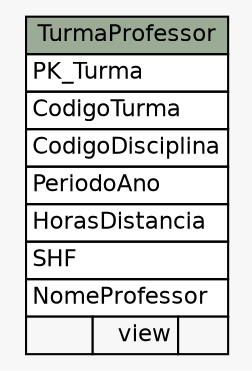 // dot 2.36.0 on Linux 3.13.0-24-generic
// SchemaSpy rev 590
digraph "TurmaProfessor" {
  graph [
    rankdir="RL"
    bgcolor="#f7f7f7"
    nodesep="0.18"
    ranksep="0.46"
    fontname="Helvetica"
    fontsize="11"
  ];
  node [
    fontname="Helvetica"
    fontsize="11"
    shape="plaintext"
  ];
  edge [
    arrowsize="0.8"
  ];
  "TurmaProfessor" [
    label=<
    <TABLE BORDER="0" CELLBORDER="1" CELLSPACING="0" BGCOLOR="#ffffff">
      <TR><TD COLSPAN="3" BGCOLOR="#9bab96" ALIGN="CENTER">TurmaProfessor</TD></TR>
      <TR><TD PORT="PK_Turma" COLSPAN="3" ALIGN="LEFT">PK_Turma</TD></TR>
      <TR><TD PORT="CodigoTurma" COLSPAN="3" ALIGN="LEFT">CodigoTurma</TD></TR>
      <TR><TD PORT="CodigoDisciplina" COLSPAN="3" ALIGN="LEFT">CodigoDisciplina</TD></TR>
      <TR><TD PORT="PeriodoAno" COLSPAN="3" ALIGN="LEFT">PeriodoAno</TD></TR>
      <TR><TD PORT="HorasDistancia" COLSPAN="3" ALIGN="LEFT">HorasDistancia</TD></TR>
      <TR><TD PORT="SHF" COLSPAN="3" ALIGN="LEFT">SHF</TD></TR>
      <TR><TD PORT="NomeProfessor" COLSPAN="3" ALIGN="LEFT">NomeProfessor</TD></TR>
      <TR><TD ALIGN="LEFT" BGCOLOR="#f7f7f7">  </TD><TD ALIGN="RIGHT" BGCOLOR="#f7f7f7">view</TD><TD ALIGN="RIGHT" BGCOLOR="#f7f7f7">  </TD></TR>
    </TABLE>>
    URL="tables/TurmaProfessor.html"
    tooltip="TurmaProfessor"
  ];
}
